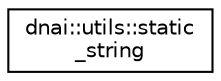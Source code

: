 digraph "Graphical Class Hierarchy"
{
  edge [fontname="Helvetica",fontsize="10",labelfontname="Helvetica",labelfontsize="10"];
  node [fontname="Helvetica",fontsize="10",shape=record];
  rankdir="LR";
  Node1 [label="dnai::utils::static\l_string",height=0.2,width=0.4,color="black", fillcolor="white", style="filled",URL="$structdnai_1_1utils_1_1static__string.html"];
}

